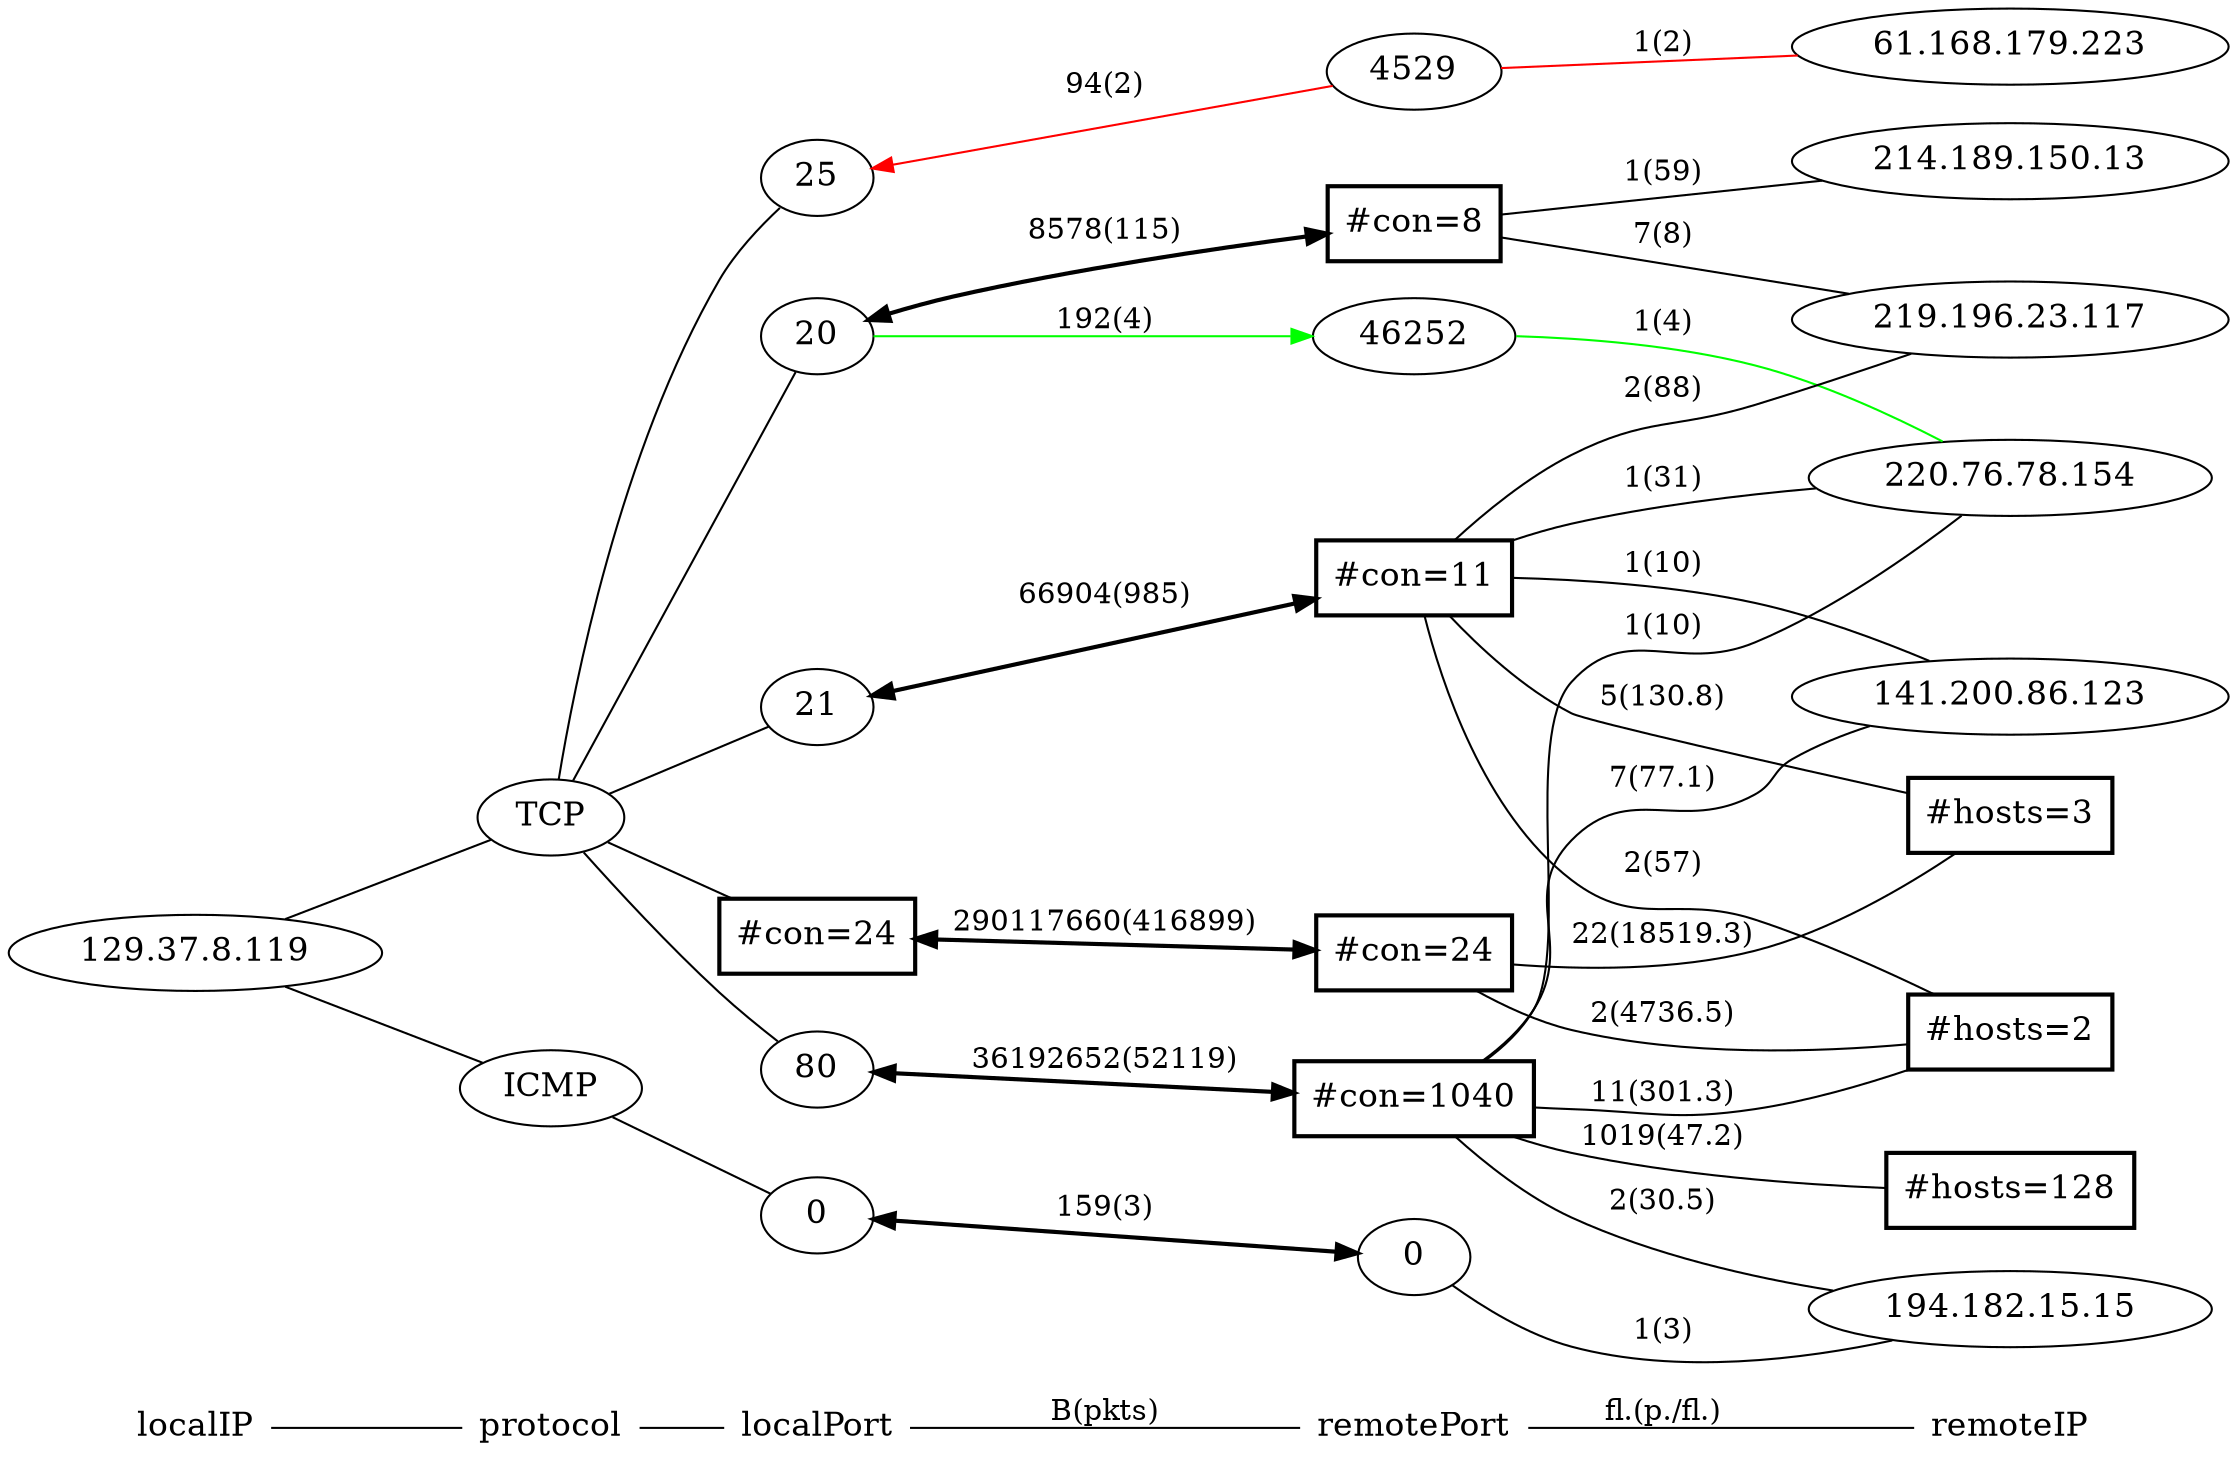 graph G { /* Created by hpg2dot3() */
rankdir=LR;
node[shape=plaintext,fontsize=16];
"localIP"--"protocol"--"localPort""localPort"--"remotePort"[label="B(pkts)"]"remotePort"--"remoteIP"[label="fl.(p./fl.)"]
node[shape=ellipse];
subgraph 0{rank=same;"localIP";k1_2166687863;}
k1_2166687863[label="129.37.8.119"];
k1_2166687863--k2_6;
k1_2166687863--k2_1;
subgraph 1 {rank=same;"protocol";k2_6;k2_1;}
k2_6[label="TCP"];
k2_1[label="ICMP"];
k2_6--k3_268435536;
k2_1--k3_536870912;
k2_6--k3_268435477;
k2_6--k3_268435476;
k2_6--k3_268435481;
k2_6--k3_7929880;
subgraph 2 {rank=same;"localPort";k3_268435477;k3_268435476;k3_268435481;k3_536870912;k3_7929880;k3_268435536;}
k3_268435477[label="21"];
k3_268435476[label="20"];
k3_268435481[label="25"];
k3_536870912[label="0"];
k3_7929880[label="#con=24", shape=box, style=bold];
k3_268435536[label="80"];
k3_268435481--k4_1342181809[dir=back, color=red][label="94(2)"];
k3_536870912--k4_536936448[style=bold,dir=both][label="159(3)"];
k3_268435476--k4_2416096428[dir=forward, color=green][label="192(4)"];
k3_268435477--k4_68419595[style=bold,dir=both][label="66904(985)"];
k3_268435536--k4_67306512[style=bold,dir=both][label="36192652(52119)"];
k3_268435476--k4_71041032[style=bold,dir=both][label="8578(115)"];
k3_7929880--k4_75038744[style=bold,dir=both][label="290117660(416899)"];
subgraph 3 {rank=same;"remotePort";k4_71041032;k4_536936448;k4_68419595;k4_67306512;k4_2416096428;k4_1342181809;k4_75038744;}
k4_71041032[label="#con=8", shape=box, style=bold];
k4_536936448[label="0"];
k4_68419595[label="#con=11", shape=box, style=bold];
k4_67306512[label="#con=1040", shape=box, style=bold];
k4_2416096428[label="46252"];
k4_1342181809[label="4529"];
k4_75038744[label="#con=24", shape=box, style=bold];
k4_2416096428--k5_3695988378[color=green][label="1(4)"];
k4_1342181809--k5_1034466271[color=red][label="1(2)"];
k4_71041032--k5_3602748941[label="1(59)"];
k4_536936448--k5_3266711311[label="1(3)"];
k4_67306512--k5_3695988378[label="1(10)"];
k4_68419595--k5_3695988378[label="1(31)"];
k4_68419595--k5_2378716795[label="1(10)"];
k4_68419595--k5_3687061365[label="2(88)"];
k4_71041032--k5_3687061365[label="7(8)"];
k4_67306512--k5_3266711311[label="2(30.5)"];
k4_67306512--k5_2378716795[label="7(77.1)"];
k4_68419595--k5_4294836226[label="2(57)"];
k4_67306512--k5_4294836226[label="11(301.3)"];
k4_67306512--k5_196736[label="1019(47.2)"];
k4_68419595--k5_4294901763[label="5(130.8)"];
k4_75038744--k5_4294836226[label="2(4736.5)"];
k4_75038744--k5_4294901763[label="22(18519.3)"];
subgraph 4 {rank=same;"remoteIP";k5_3687061365;k5_2378716795;k5_3266711311;k5_3602748941;k5_4294901763;k5_3695988378;k5_3695988378;k5_1034466271;k5_196736;k5_4294836226;k5_3266711311;}
k5_3687061365[label="219.196.23.117"];
k5_2378716795[label="141.200.86.123"];
k5_3266711311[label="194.182.15.15"];
k5_3602748941[label="214.189.150.13"];
k5_4294901763[label="#hosts=3", shape=box, style=bold];
k5_3695988378[label="220.76.78.154"];
k5_3695988378[label="220.76.78.154"];
k5_1034466271[label="61.168.179.223"];
k5_196736[label="#hosts=128", shape=box, style=bold];
k5_4294836226[label="#hosts=2", shape=box, style=bold];
k5_3266711311[label="194.182.15.15"];
}
